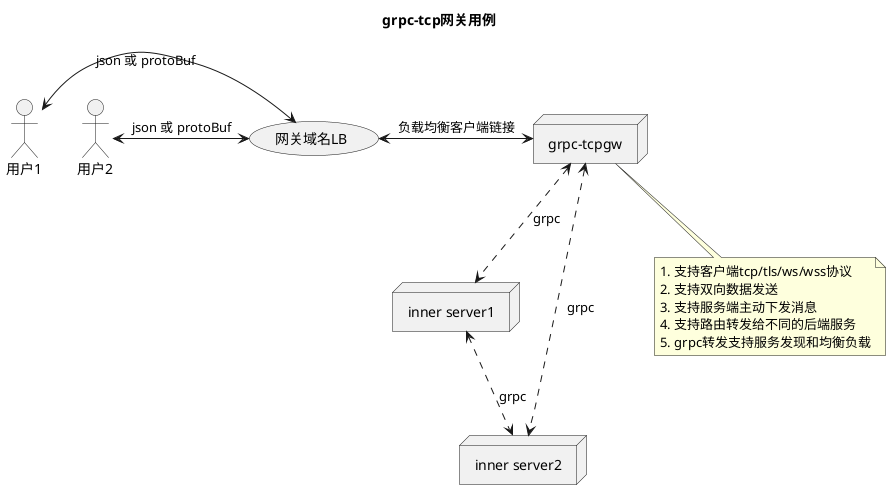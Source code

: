 @startuml

title grpc-tcp网关用例
:用户1: as c1
:用户2: as c2
(网关域名LB) as lb
node "grpc-tcpgw" as gw
node "inner server1" as s1
node "inner server2" as s2

c1 <-> lb: json 或 protoBuf
c2 <-> lb: json 或 protoBuf
lb <-> gw: 负载均衡客户端链接
gw <..> s1: grpc
gw <..> s2: grpc
s1 <..> s2: grpc

note "1. 支持客户端tcp/tls/ws/wss协议\n2. 支持双向数据发送\n3. 支持服务端主动下发消息\n4. 支持路由转发给不同的后端服务\n5. grpc转发支持服务发现和均衡负载" as n1
gw .. n1

@enduml